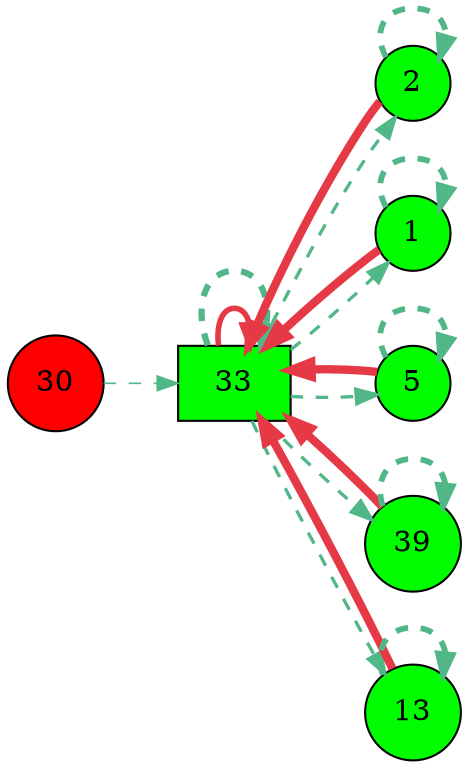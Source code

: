 digraph G{
rankdir=LR;
33 [style=filled, shape=box, fillcolor="#01fd00", label="33"];
2 [style=filled, shape=circle, fillcolor="#00fe00", label="2"];
1 [style=filled, shape=circle, fillcolor="#00fe00", label="1"];
5 [style=filled, shape=circle, fillcolor="#00fe00", label="5"];
39 [style=filled, shape=circle, fillcolor="#00fe00", label="39"];
13 [style=filled, shape=circle, fillcolor="#00fe00", label="13"];
30 [style=filled, shape=circle, fillcolor="#fe0000", label="30"];
1 -> 33 [color="#e63946",penwidth=4.00];
2 -> 33 [color="#e63946",penwidth=4.00];
5 -> 33 [color="#e63946",penwidth=4.00];
13 -> 33 [color="#e63946",penwidth=4.00];
39 -> 33 [color="#e63946",penwidth=4.00];
33 -> 33 [color="#e63946",penwidth=2.67];
1 -> 1 [color="#52b788",style=dashed,penwidth=2.78];
33 -> 1 [color="#52b788",style=dashed,penwidth=1.59];
2 -> 2 [color="#52b788",style=dashed,penwidth=2.78];
33 -> 2 [color="#52b788",style=dashed,penwidth=1.59];
33 -> 33 [color="#52b788",style=dashed,penwidth=3.00];
30 -> 33 [color="#52b788",style=dashed,penwidth=0.77];
5 -> 5 [color="#52b788",style=dashed,penwidth=2.78];
33 -> 5 [color="#52b788",style=dashed,penwidth=1.59];
39 -> 39 [color="#52b788",style=dashed,penwidth=2.78];
33 -> 39 [color="#52b788",style=dashed,penwidth=1.59];
13 -> 13 [color="#52b788",style=dashed,penwidth=2.78];
33 -> 13 [color="#52b788",style=dashed,penwidth=1.59];
}